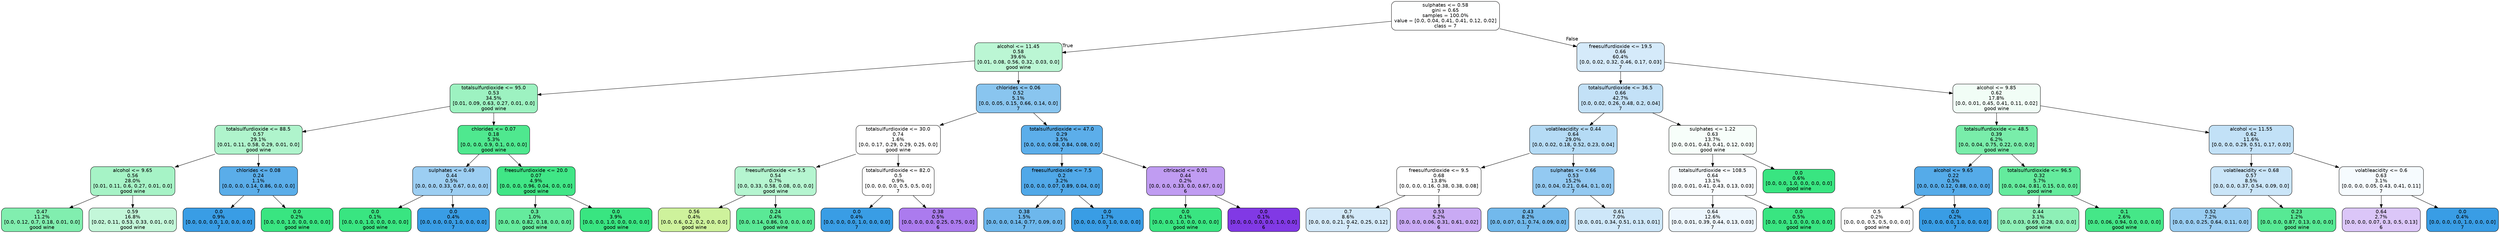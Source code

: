 digraph Tree {
node [shape=box, style="filled, rounded", color="black", fontname="helvetica"] ;
edge [fontname="helvetica"] ;
0 [label="sulphates <= 0.58\ngini = 0.65\nsamples = 100.0%\nvalue = [0.0, 0.04, 0.41, 0.41, 0.12, 0.02]\nclass = 7", fillcolor="#feffff"] ;
1 [label="alcohol <= 11.45\n0.58\n39.6%\n[0.01, 0.08, 0.56, 0.32, 0.03, 0.0]\ngood wine", fillcolor="#bbf6d4"] ;
0 -> 1 [labeldistance=2.5, labelangle=45, headlabel="True"] ;
2 [label="totalsulfurdioxide <= 95.0\n0.53\n34.5%\n[0.01, 0.09, 0.63, 0.27, 0.01, 0.0]\ngood wine", fillcolor="#9df2c1"] ;
1 -> 2 ;
3 [label="totalsulfurdioxide <= 88.5\n0.57\n29.1%\n[0.01, 0.11, 0.58, 0.29, 0.01, 0.0]\ngood wine", fillcolor="#aff4cc"] ;
2 -> 3 ;
4 [label="alcohol <= 9.65\n0.56\n28.0%\n[0.01, 0.11, 0.6, 0.27, 0.01, 0.0]\ngood wine", fillcolor="#a6f3c6"] ;
3 -> 4 ;
5 [label="0.47\n11.2%\n[0.0, 0.12, 0.7, 0.18, 0.01, 0.0]\ngood wine", fillcolor="#81eeaf"] ;
4 -> 5 ;
6 [label="0.59\n16.8%\n[0.02, 0.11, 0.53, 0.33, 0.01, 0.0]\ngood wine", fillcolor="#c3f7d9"] ;
4 -> 6 ;
7 [label="chlorides <= 0.08\n0.24\n1.1%\n[0.0, 0.0, 0.14, 0.86, 0.0, 0.0]\n7", fillcolor="#5aade9"] ;
3 -> 7 ;
8 [label="0.0\n0.9%\n[0.0, 0.0, 0.0, 1.0, 0.0, 0.0]\n7", fillcolor="#399de5"] ;
7 -> 8 ;
9 [label="0.0\n0.2%\n[0.0, 0.0, 1.0, 0.0, 0.0, 0.0]\ngood wine", fillcolor="#39e581"] ;
7 -> 9 ;
10 [label="chlorides <= 0.07\n0.18\n5.3%\n[0.0, 0.0, 0.9, 0.1, 0.0, 0.0]\ngood wine", fillcolor="#4fe88f"] ;
2 -> 10 ;
11 [label="sulphates <= 0.49\n0.44\n0.5%\n[0.0, 0.0, 0.33, 0.67, 0.0, 0.0]\n7", fillcolor="#9ccef2"] ;
10 -> 11 ;
12 [label="0.0\n0.1%\n[0.0, 0.0, 1.0, 0.0, 0.0, 0.0]\ngood wine", fillcolor="#39e581"] ;
11 -> 12 ;
13 [label="0.0\n0.4%\n[0.0, 0.0, 0.0, 1.0, 0.0, 0.0]\n7", fillcolor="#399de5"] ;
11 -> 13 ;
14 [label="freesulfurdioxide <= 20.0\n0.07\n4.9%\n[0.0, 0.0, 0.96, 0.04, 0.0, 0.0]\ngood wine", fillcolor="#40e686"] ;
10 -> 14 ;
15 [label="0.3\n1.0%\n[0.0, 0.0, 0.82, 0.18, 0.0, 0.0]\ngood wine", fillcolor="#65eb9d"] ;
14 -> 15 ;
16 [label="0.0\n3.9%\n[0.0, 0.0, 1.0, 0.0, 0.0, 0.0]\ngood wine", fillcolor="#39e581"] ;
14 -> 16 ;
17 [label="chlorides <= 0.06\n0.52\n5.1%\n[0.0, 0.05, 0.15, 0.66, 0.14, 0.0]\n7", fillcolor="#89c5ef"] ;
1 -> 17 ;
18 [label="totalsulfurdioxide <= 30.0\n0.74\n1.6%\n[0.0, 0.17, 0.29, 0.29, 0.25, 0.0]\ngood wine", fillcolor="#ffffff"] ;
17 -> 18 ;
19 [label="freesulfurdioxide <= 5.5\n0.54\n0.7%\n[0.0, 0.33, 0.58, 0.08, 0.0, 0.0]\ngood wine", fillcolor="#b5f5d0"] ;
18 -> 19 ;
20 [label="0.56\n0.4%\n[0.0, 0.6, 0.2, 0.2, 0.0, 0.0]\ngood wine", fillcolor="#cef29c"] ;
19 -> 20 ;
21 [label="0.24\n0.4%\n[0.0, 0.14, 0.86, 0.0, 0.0, 0.0]\ngood wine", fillcolor="#5ae996"] ;
19 -> 21 ;
22 [label="totalsulfurdioxide <= 82.0\n0.5\n0.9%\n[0.0, 0.0, 0.0, 0.5, 0.5, 0.0]\n7", fillcolor="#ffffff"] ;
18 -> 22 ;
23 [label="0.0\n0.4%\n[0.0, 0.0, 0.0, 1.0, 0.0, 0.0]\n7", fillcolor="#399de5"] ;
22 -> 23 ;
24 [label="0.38\n0.5%\n[0.0, 0.0, 0.0, 0.25, 0.75, 0.0]\n6", fillcolor="#ab7bee"] ;
22 -> 24 ;
25 [label="totalsulfurdioxide <= 47.0\n0.29\n3.5%\n[0.0, 0.0, 0.08, 0.84, 0.08, 0.0]\n7", fillcolor="#5caeea"] ;
17 -> 25 ;
26 [label="freesulfurdioxide <= 7.5\n0.2\n3.2%\n[0.0, 0.0, 0.07, 0.89, 0.04, 0.0]\n7", fillcolor="#50a8e8"] ;
25 -> 26 ;
27 [label="0.38\n1.5%\n[0.0, 0.0, 0.14, 0.77, 0.09, 0.0]\n7", fillcolor="#6db7ec"] ;
26 -> 27 ;
28 [label="0.0\n1.7%\n[0.0, 0.0, 0.0, 1.0, 0.0, 0.0]\n7", fillcolor="#399de5"] ;
26 -> 28 ;
29 [label="citricacid <= 0.01\n0.44\n0.2%\n[0.0, 0.0, 0.33, 0.0, 0.67, 0.0]\n6", fillcolor="#c09cf2"] ;
25 -> 29 ;
30 [label="0.0\n0.1%\n[0.0, 0.0, 1.0, 0.0, 0.0, 0.0]\ngood wine", fillcolor="#39e581"] ;
29 -> 30 ;
31 [label="0.0\n0.1%\n[0.0, 0.0, 0.0, 0.0, 1.0, 0.0]\n6", fillcolor="#8139e5"] ;
29 -> 31 ;
32 [label="freesulfurdioxide <= 19.5\n0.66\n60.4%\n[0.0, 0.02, 0.32, 0.46, 0.17, 0.03]\n7", fillcolor="#d5eafa"] ;
0 -> 32 [labeldistance=2.5, labelangle=-45, headlabel="False"] ;
33 [label="totalsulfurdioxide <= 36.5\n0.66\n42.7%\n[0.0, 0.02, 0.26, 0.48, 0.2, 0.04]\n7", fillcolor="#c3e1f7"] ;
32 -> 33 ;
34 [label="volatileacidity <= 0.44\n0.64\n29.0%\n[0.0, 0.02, 0.18, 0.52, 0.23, 0.04]\n7", fillcolor="#b5dbf5"] ;
33 -> 34 ;
35 [label="freesulfurdioxide <= 9.5\n0.68\n13.8%\n[0.0, 0.0, 0.16, 0.38, 0.38, 0.08]\n7", fillcolor="#ffffff"] ;
34 -> 35 ;
36 [label="0.7\n8.6%\n[0.0, 0.0, 0.21, 0.42, 0.25, 0.12]\n7", fillcolor="#d3e9f9"] ;
35 -> 36 ;
37 [label="0.53\n5.2%\n[0.0, 0.0, 0.06, 0.31, 0.61, 0.02]\n6", fillcolor="#c9aaf4"] ;
35 -> 37 ;
38 [label="sulphates <= 0.66\n0.53\n15.2%\n[0.0, 0.04, 0.21, 0.64, 0.1, 0.0]\n7", fillcolor="#93c9f1"] ;
34 -> 38 ;
39 [label="0.43\n8.2%\n[0.0, 0.07, 0.1, 0.74, 0.09, 0.0]\n7", fillcolor="#72b9ec"] ;
38 -> 39 ;
40 [label="0.61\n7.0%\n[0.0, 0.01, 0.34, 0.51, 0.13, 0.01]\n7", fillcolor="#cee7f9"] ;
38 -> 40 ;
41 [label="sulphates <= 1.22\n0.63\n13.7%\n[0.0, 0.01, 0.43, 0.41, 0.12, 0.03]\ngood wine", fillcolor="#f7fefa"] ;
33 -> 41 ;
42 [label="totalsulfurdioxide <= 108.5\n0.64\n13.1%\n[0.0, 0.01, 0.41, 0.43, 0.13, 0.03]\n7", fillcolor="#f9fcfe"] ;
41 -> 42 ;
43 [label="0.64\n12.6%\n[0.0, 0.01, 0.39, 0.44, 0.13, 0.03]\n7", fillcolor="#edf6fd"] ;
42 -> 43 ;
44 [label="0.0\n0.5%\n[0.0, 0.0, 1.0, 0.0, 0.0, 0.0]\ngood wine", fillcolor="#39e581"] ;
42 -> 44 ;
45 [label="0.0\n0.6%\n[0.0, 0.0, 1.0, 0.0, 0.0, 0.0]\ngood wine", fillcolor="#39e581"] ;
41 -> 45 ;
46 [label="alcohol <= 9.85\n0.62\n17.8%\n[0.0, 0.01, 0.45, 0.41, 0.11, 0.02]\ngood wine", fillcolor="#f1fdf6"] ;
32 -> 46 ;
47 [label="totalsulfurdioxide <= 48.5\n0.39\n6.2%\n[0.0, 0.04, 0.75, 0.22, 0.0, 0.0]\ngood wine", fillcolor="#79edaa"] ;
46 -> 47 ;
48 [label="alcohol <= 9.65\n0.22\n0.5%\n[0.0, 0.0, 0.12, 0.88, 0.0, 0.0]\n7", fillcolor="#55abe9"] ;
47 -> 48 ;
49 [label="0.5\n0.2%\n[0.0, 0.0, 0.5, 0.5, 0.0, 0.0]\ngood wine", fillcolor="#ffffff"] ;
48 -> 49 ;
50 [label="0.0\n0.2%\n[0.0, 0.0, 0.0, 1.0, 0.0, 0.0]\n7", fillcolor="#399de5"] ;
48 -> 50 ;
51 [label="totalsulfurdioxide <= 96.5\n0.32\n5.7%\n[0.0, 0.04, 0.81, 0.15, 0.0, 0.0]\ngood wine", fillcolor="#64eb9d"] ;
47 -> 51 ;
52 [label="0.44\n3.1%\n[0.0, 0.03, 0.69, 0.28, 0.0, 0.0]\ngood wine", fillcolor="#8ef0b7"] ;
51 -> 52 ;
53 [label="0.1\n2.6%\n[0.0, 0.06, 0.94, 0.0, 0.0, 0.0]\ngood wine", fillcolor="#45e788"] ;
51 -> 53 ;
54 [label="alcohol <= 11.55\n0.62\n11.6%\n[0.0, 0.0, 0.29, 0.51, 0.17, 0.03]\n7", fillcolor="#c2e1f7"] ;
46 -> 54 ;
55 [label="volatileacidity <= 0.68\n0.57\n8.5%\n[0.0, 0.0, 0.37, 0.54, 0.09, 0.0]\n7", fillcolor="#cae5f8"] ;
54 -> 55 ;
56 [label="0.52\n7.2%\n[0.0, 0.0, 0.25, 0.64, 0.11, 0.0]\n7", fillcolor="#99cdf2"] ;
55 -> 56 ;
57 [label="0.23\n1.2%\n[0.0, 0.0, 0.87, 0.13, 0.0, 0.0]\ngood wine", fillcolor="#57e994"] ;
55 -> 57 ;
58 [label="volatileacidity <= 0.6\n0.63\n3.1%\n[0.0, 0.0, 0.05, 0.43, 0.41, 0.11]\n7", fillcolor="#f6fbfe"] ;
54 -> 58 ;
59 [label="0.64\n2.7%\n[0.0, 0.0, 0.07, 0.3, 0.5, 0.13]\n6", fillcolor="#dbc6f8"] ;
58 -> 59 ;
60 [label="0.0\n0.4%\n[0.0, 0.0, 0.0, 1.0, 0.0, 0.0]\n7", fillcolor="#399de5"] ;
58 -> 60 ;
}